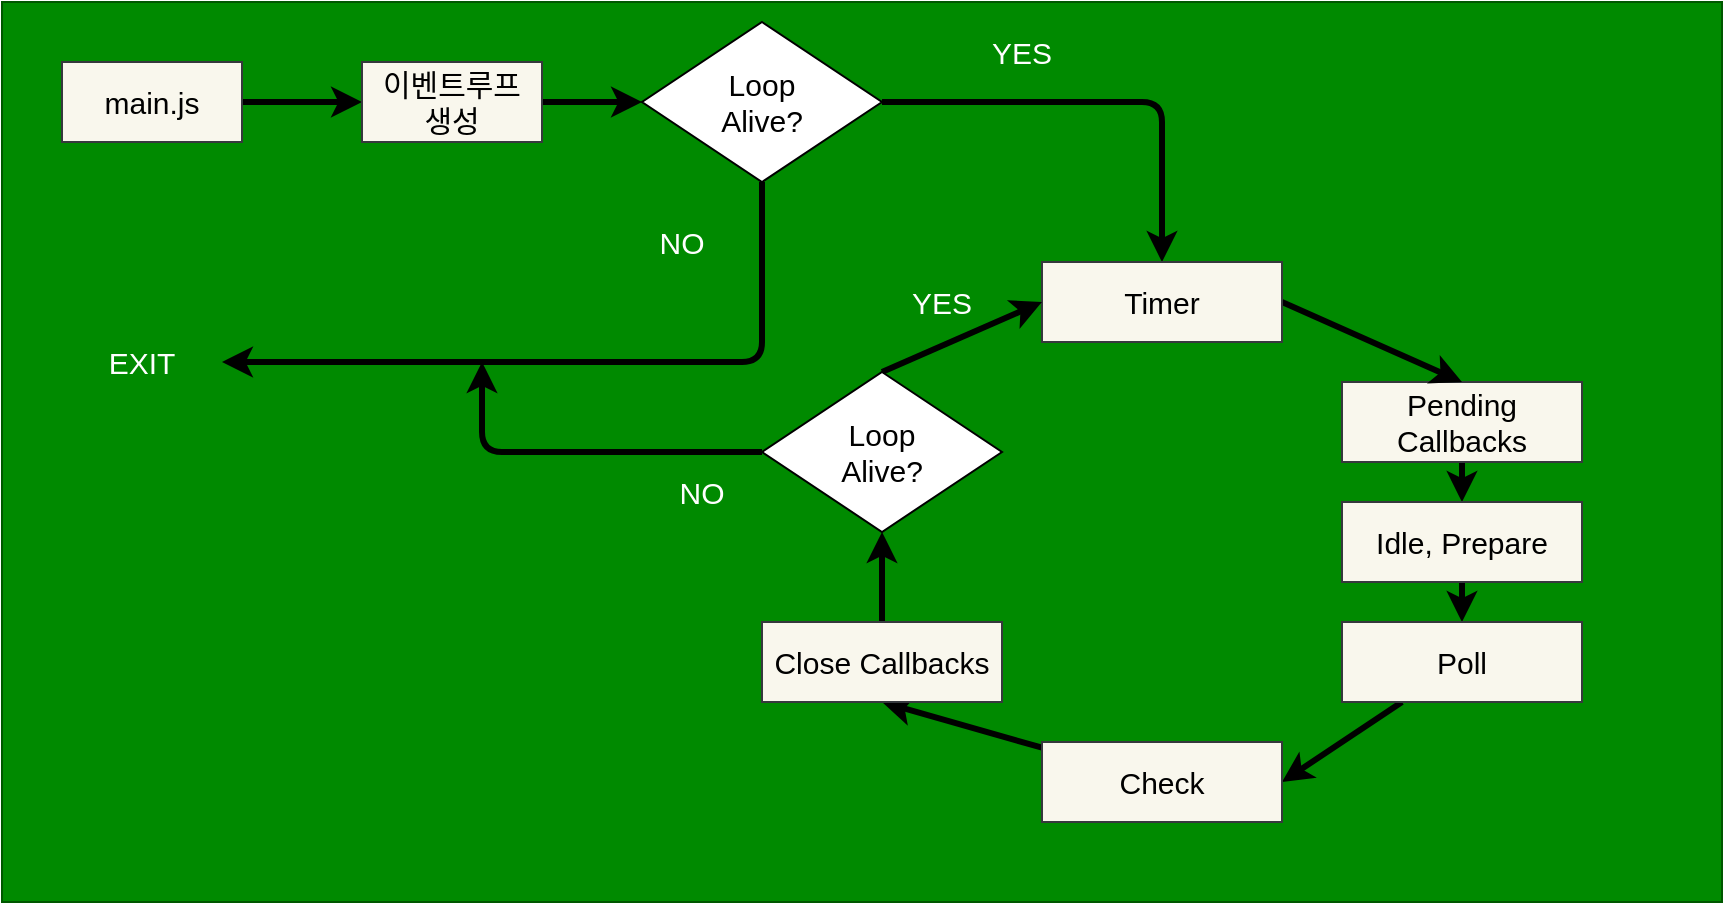 <mxfile>
    <diagram id="5SiNN3cxwblWwzLbAkAP" name="페이지-1">
        <mxGraphModel dx="1098" dy="565" grid="1" gridSize="10" guides="1" tooltips="1" connect="1" arrows="1" fold="1" page="1" pageScale="1" pageWidth="827" pageHeight="1169" math="0" shadow="0">
            <root>
                <mxCell id="0"/>
                <mxCell id="1" parent="0"/>
                <mxCell id="2" value="" style="rounded=0;whiteSpace=wrap;html=1;fillColor=#008a00;fontColor=#ffffff;strokeColor=#005700;" parent="1" vertex="1">
                    <mxGeometry x="30" y="180" width="860" height="450" as="geometry"/>
                </mxCell>
                <mxCell id="53" style="edgeStyle=none;html=1;entryX=0;entryY=0.5;entryDx=0;entryDy=0;fontSize=15;fontColor=#000000;strokeWidth=3;" edge="1" parent="1" source="19" target="52">
                    <mxGeometry relative="1" as="geometry"/>
                </mxCell>
                <mxCell id="19" value="&lt;font color=&quot;#000000&quot;&gt;&lt;span style=&quot;font-size: 15px&quot;&gt;main.js&lt;/span&gt;&lt;/font&gt;" style="rounded=0;whiteSpace=wrap;html=1;fillColor=#f9f7ed;strokeColor=#36393d;" vertex="1" parent="1">
                    <mxGeometry x="60" y="210" width="90" height="40" as="geometry"/>
                </mxCell>
                <mxCell id="56" style="edgeStyle=none;html=1;entryX=0;entryY=0.5;entryDx=0;entryDy=0;fontSize=15;fontColor=#000000;strokeWidth=3;" edge="1" parent="1" source="52" target="55">
                    <mxGeometry relative="1" as="geometry"/>
                </mxCell>
                <mxCell id="52" value="&lt;font color=&quot;#000000&quot;&gt;&lt;span style=&quot;font-size: 15px&quot;&gt;이벤트루프&lt;br&gt;생성&lt;br&gt;&lt;/span&gt;&lt;/font&gt;" style="rounded=0;whiteSpace=wrap;html=1;fillColor=#f9f7ed;strokeColor=#36393d;" vertex="1" parent="1">
                    <mxGeometry x="210" y="210" width="90" height="40" as="geometry"/>
                </mxCell>
                <mxCell id="73" style="edgeStyle=none;html=1;entryX=0.5;entryY=0;entryDx=0;entryDy=0;fontSize=15;fontColor=#000000;strokeWidth=3;" edge="1" parent="1" source="55" target="63">
                    <mxGeometry relative="1" as="geometry">
                        <Array as="points">
                            <mxPoint x="610" y="230"/>
                        </Array>
                    </mxGeometry>
                </mxCell>
                <mxCell id="55" value="Loop&lt;br&gt;Alive?" style="rhombus;whiteSpace=wrap;html=1;fontSize=15;fontColor=#000000;fillColor=#FFFFFF;" vertex="1" parent="1">
                    <mxGeometry x="350" y="190" width="120" height="80" as="geometry"/>
                </mxCell>
                <mxCell id="67" style="edgeStyle=none;html=1;entryX=0.5;entryY=0;entryDx=0;entryDy=0;fontSize=15;fontColor=#000000;strokeWidth=3;" edge="1" parent="1" source="59" target="60">
                    <mxGeometry relative="1" as="geometry"/>
                </mxCell>
                <mxCell id="59" value="&lt;font color=&quot;#000000&quot;&gt;&lt;span style=&quot;font-size: 15px&quot;&gt;Pending Callbacks&lt;br&gt;&lt;/span&gt;&lt;/font&gt;" style="rounded=0;whiteSpace=wrap;html=1;fillColor=#f9f7ed;strokeColor=#36393d;" vertex="1" parent="1">
                    <mxGeometry x="700" y="370" width="120" height="40" as="geometry"/>
                </mxCell>
                <mxCell id="68" style="edgeStyle=none;html=1;fontSize=15;fontColor=#000000;strokeWidth=3;" edge="1" parent="1" source="60" target="61">
                    <mxGeometry relative="1" as="geometry"/>
                </mxCell>
                <mxCell id="60" value="&lt;font color=&quot;#000000&quot;&gt;&lt;span style=&quot;font-size: 15px&quot;&gt;Idle, Prepare&lt;br&gt;&lt;/span&gt;&lt;/font&gt;" style="rounded=0;whiteSpace=wrap;html=1;fillColor=#f9f7ed;strokeColor=#36393d;" vertex="1" parent="1">
                    <mxGeometry x="700" y="430" width="120" height="40" as="geometry"/>
                </mxCell>
                <mxCell id="69" style="edgeStyle=none;html=1;entryX=1;entryY=0.5;entryDx=0;entryDy=0;fontSize=15;fontColor=#000000;strokeWidth=3;" edge="1" parent="1" source="61" target="62">
                    <mxGeometry relative="1" as="geometry"/>
                </mxCell>
                <mxCell id="61" value="&lt;font color=&quot;#000000&quot;&gt;&lt;span style=&quot;font-size: 15px&quot;&gt;Poll&lt;br&gt;&lt;/span&gt;&lt;/font&gt;" style="rounded=0;whiteSpace=wrap;html=1;fillColor=#f9f7ed;strokeColor=#36393d;" vertex="1" parent="1">
                    <mxGeometry x="700" y="490" width="120" height="40" as="geometry"/>
                </mxCell>
                <mxCell id="70" style="edgeStyle=none;html=1;entryX=0.5;entryY=1;entryDx=0;entryDy=0;fontSize=15;fontColor=#000000;strokeWidth=3;" edge="1" parent="1" source="62" target="64">
                    <mxGeometry relative="1" as="geometry"/>
                </mxCell>
                <mxCell id="62" value="&lt;font color=&quot;#000000&quot;&gt;&lt;span style=&quot;font-size: 15px&quot;&gt;Check&lt;br&gt;&lt;/span&gt;&lt;/font&gt;" style="rounded=0;whiteSpace=wrap;html=1;fillColor=#f9f7ed;strokeColor=#36393d;" vertex="1" parent="1">
                    <mxGeometry x="550" y="550" width="120" height="40" as="geometry"/>
                </mxCell>
                <mxCell id="66" style="edgeStyle=none;html=1;entryX=0.5;entryY=0;entryDx=0;entryDy=0;fontSize=15;fontColor=#000000;strokeWidth=3;exitX=1;exitY=0.5;exitDx=0;exitDy=0;" edge="1" parent="1" source="63" target="59">
                    <mxGeometry relative="1" as="geometry"/>
                </mxCell>
                <mxCell id="63" value="&lt;font color=&quot;#000000&quot;&gt;&lt;span style=&quot;font-size: 15px&quot;&gt;Timer&lt;br&gt;&lt;/span&gt;&lt;/font&gt;" style="rounded=0;whiteSpace=wrap;html=1;fillColor=#f9f7ed;strokeColor=#36393d;" vertex="1" parent="1">
                    <mxGeometry x="550" y="310" width="120" height="40" as="geometry"/>
                </mxCell>
                <mxCell id="71" style="edgeStyle=none;html=1;entryX=0.5;entryY=1;entryDx=0;entryDy=0;fontSize=15;fontColor=#000000;strokeWidth=3;" edge="1" parent="1" source="64" target="65">
                    <mxGeometry relative="1" as="geometry"/>
                </mxCell>
                <mxCell id="64" value="&lt;font color=&quot;#000000&quot;&gt;&lt;span style=&quot;font-size: 15px&quot;&gt;Close Callbacks&lt;br&gt;&lt;/span&gt;&lt;/font&gt;" style="rounded=0;whiteSpace=wrap;html=1;fillColor=#f9f7ed;strokeColor=#36393d;" vertex="1" parent="1">
                    <mxGeometry x="410" y="490" width="120" height="40" as="geometry"/>
                </mxCell>
                <mxCell id="72" style="edgeStyle=none;html=1;entryX=0;entryY=0.5;entryDx=0;entryDy=0;fontSize=15;fontColor=#000000;strokeWidth=3;exitX=0.5;exitY=0;exitDx=0;exitDy=0;" edge="1" parent="1" source="65" target="63">
                    <mxGeometry relative="1" as="geometry"/>
                </mxCell>
                <mxCell id="76" style="edgeStyle=none;html=1;fontSize=15;fontColor=#000000;strokeWidth=3;" edge="1" parent="1" source="65">
                    <mxGeometry relative="1" as="geometry">
                        <mxPoint x="270" y="360" as="targetPoint"/>
                        <Array as="points">
                            <mxPoint x="270" y="405"/>
                        </Array>
                    </mxGeometry>
                </mxCell>
                <mxCell id="65" value="Loop&lt;br&gt;Alive?" style="rhombus;whiteSpace=wrap;html=1;fontSize=15;fontColor=#000000;fillColor=#FFFFFF;" vertex="1" parent="1">
                    <mxGeometry x="410" y="365" width="120" height="80" as="geometry"/>
                </mxCell>
                <mxCell id="75" value="" style="endArrow=classic;html=1;fontSize=15;fontColor=#000000;strokeWidth=3;exitX=0.5;exitY=1;exitDx=0;exitDy=0;" edge="1" parent="1" source="55">
                    <mxGeometry width="50" height="50" relative="1" as="geometry">
                        <mxPoint x="340" y="430" as="sourcePoint"/>
                        <mxPoint x="140" y="360" as="targetPoint"/>
                        <Array as="points">
                            <mxPoint x="410" y="360"/>
                        </Array>
                    </mxGeometry>
                </mxCell>
                <mxCell id="77" value="YES" style="text;html=1;strokeColor=none;fillColor=none;align=center;verticalAlign=middle;whiteSpace=wrap;rounded=0;fontSize=15;fontColor=#FFFFFF;" vertex="1" parent="1">
                    <mxGeometry x="470" y="315" width="60" height="30" as="geometry"/>
                </mxCell>
                <mxCell id="78" value="YES" style="text;html=1;strokeColor=none;fillColor=none;align=center;verticalAlign=middle;whiteSpace=wrap;rounded=0;fontSize=15;fontColor=#FFFFFF;" vertex="1" parent="1">
                    <mxGeometry x="510" y="190" width="60" height="30" as="geometry"/>
                </mxCell>
                <mxCell id="79" value="NO" style="text;html=1;strokeColor=none;fillColor=none;align=center;verticalAlign=middle;whiteSpace=wrap;rounded=0;fontSize=15;fontColor=#FFFFFF;" vertex="1" parent="1">
                    <mxGeometry x="340" y="285" width="60" height="30" as="geometry"/>
                </mxCell>
                <mxCell id="80" value="NO" style="text;html=1;strokeColor=none;fillColor=none;align=center;verticalAlign=middle;whiteSpace=wrap;rounded=0;fontSize=15;fontColor=#FFFFFF;" vertex="1" parent="1">
                    <mxGeometry x="350" y="410" width="60" height="30" as="geometry"/>
                </mxCell>
                <mxCell id="81" value="EXIT" style="text;html=1;strokeColor=none;fillColor=none;align=center;verticalAlign=middle;whiteSpace=wrap;rounded=0;fontSize=15;fontColor=#FFFFFF;" vertex="1" parent="1">
                    <mxGeometry x="70" y="345" width="60" height="30" as="geometry"/>
                </mxCell>
            </root>
        </mxGraphModel>
    </diagram>
</mxfile>